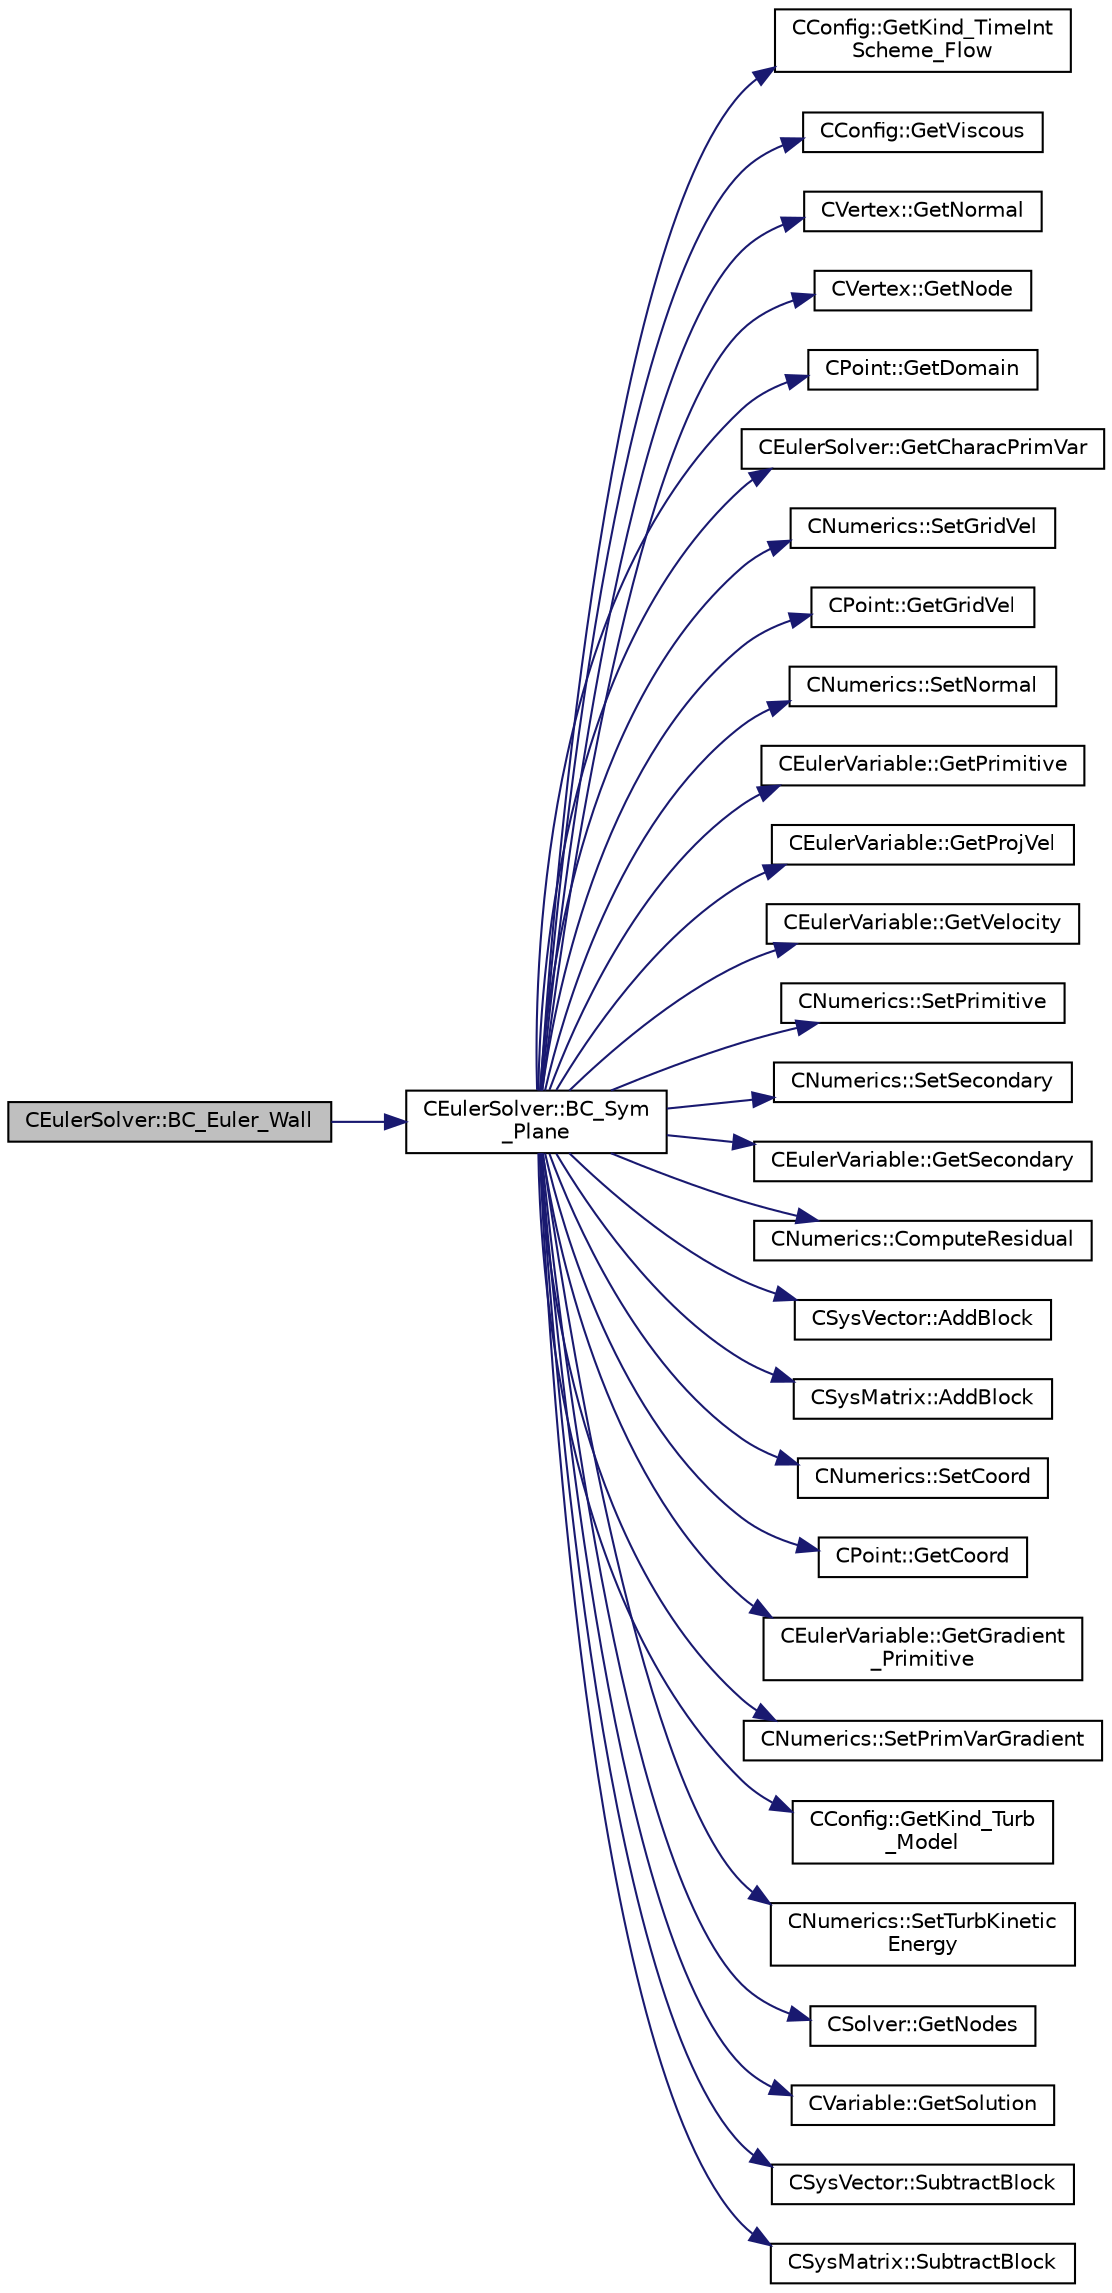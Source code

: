 digraph "CEulerSolver::BC_Euler_Wall"
{
  edge [fontname="Helvetica",fontsize="10",labelfontname="Helvetica",labelfontsize="10"];
  node [fontname="Helvetica",fontsize="10",shape=record];
  rankdir="LR";
  Node480 [label="CEulerSolver::BC_Euler_Wall",height=0.2,width=0.4,color="black", fillcolor="grey75", style="filled", fontcolor="black"];
  Node480 -> Node481 [color="midnightblue",fontsize="10",style="solid",fontname="Helvetica"];
  Node481 [label="CEulerSolver::BC_Sym\l_Plane",height=0.2,width=0.4,color="black", fillcolor="white", style="filled",URL="$class_c_euler_solver.html#a71ca5f93ed7a83463e87d5b4c27dc345",tooltip="Impose the symmetry boundary condition using the residual. "];
  Node481 -> Node482 [color="midnightblue",fontsize="10",style="solid",fontname="Helvetica"];
  Node482 [label="CConfig::GetKind_TimeInt\lScheme_Flow",height=0.2,width=0.4,color="black", fillcolor="white", style="filled",URL="$class_c_config.html#a20e5fd7b43cfd2bf2bcf5137f12bc635",tooltip="Get the kind of integration scheme (explicit or implicit) for the flow equations. ..."];
  Node481 -> Node483 [color="midnightblue",fontsize="10",style="solid",fontname="Helvetica"];
  Node483 [label="CConfig::GetViscous",height=0.2,width=0.4,color="black", fillcolor="white", style="filled",URL="$class_c_config.html#a2e9af0bd3e1f5ed865e81b627e94a662",tooltip="Determines if problem is viscous. "];
  Node481 -> Node484 [color="midnightblue",fontsize="10",style="solid",fontname="Helvetica"];
  Node484 [label="CVertex::GetNormal",height=0.2,width=0.4,color="black", fillcolor="white", style="filled",URL="$class_c_vertex.html#a0d289163c6f3384822fcb9ae86fc1c39",tooltip="Copy the the normal vector of a face. "];
  Node481 -> Node485 [color="midnightblue",fontsize="10",style="solid",fontname="Helvetica"];
  Node485 [label="CVertex::GetNode",height=0.2,width=0.4,color="black", fillcolor="white", style="filled",URL="$class_c_vertex.html#a95c513bf927464157ed96b6c79779a1f",tooltip="Get the node of the vertex. "];
  Node481 -> Node486 [color="midnightblue",fontsize="10",style="solid",fontname="Helvetica"];
  Node486 [label="CPoint::GetDomain",height=0.2,width=0.4,color="black", fillcolor="white", style="filled",URL="$class_c_point.html#a1d7e22a60d4cfef356af1cba2bab3e55",tooltip="For parallel computation, its indicates if a point must be computed or not. "];
  Node481 -> Node487 [color="midnightblue",fontsize="10",style="solid",fontname="Helvetica"];
  Node487 [label="CEulerSolver::GetCharacPrimVar",height=0.2,width=0.4,color="black", fillcolor="white", style="filled",URL="$class_c_euler_solver.html#a5000bb7537dd001499d436617e1421f7",tooltip="Value of the characteristic variables at the boundaries. "];
  Node481 -> Node488 [color="midnightblue",fontsize="10",style="solid",fontname="Helvetica"];
  Node488 [label="CNumerics::SetGridVel",height=0.2,width=0.4,color="black", fillcolor="white", style="filled",URL="$class_c_numerics.html#ae15b9e4ad2008444365109c434e24207",tooltip="Set the velocity of the computational grid. "];
  Node481 -> Node489 [color="midnightblue",fontsize="10",style="solid",fontname="Helvetica"];
  Node489 [label="CPoint::GetGridVel",height=0.2,width=0.4,color="black", fillcolor="white", style="filled",URL="$class_c_point.html#a62ec636f4a05ac578b582a053e8553f9",tooltip="Get the value of the grid velocity at the point. "];
  Node481 -> Node490 [color="midnightblue",fontsize="10",style="solid",fontname="Helvetica"];
  Node490 [label="CNumerics::SetNormal",height=0.2,width=0.4,color="black", fillcolor="white", style="filled",URL="$class_c_numerics.html#a41903d97957f351cd9ee63ca404985b1",tooltip="Set the value of the normal vector to the face between two points. "];
  Node481 -> Node491 [color="midnightblue",fontsize="10",style="solid",fontname="Helvetica"];
  Node491 [label="CEulerVariable::GetPrimitive",height=0.2,width=0.4,color="black", fillcolor="white", style="filled",URL="$class_c_euler_variable.html#ac74de02753701aa447cd3e125d8cab7d",tooltip="Get the primitive variables. "];
  Node481 -> Node492 [color="midnightblue",fontsize="10",style="solid",fontname="Helvetica"];
  Node492 [label="CEulerVariable::GetProjVel",height=0.2,width=0.4,color="black", fillcolor="white", style="filled",URL="$class_c_euler_variable.html#a38533a193a0d4207d457f176f8df7d4e",tooltip="Get the projected velocity in a unitary vector direction (compressible solver). "];
  Node481 -> Node493 [color="midnightblue",fontsize="10",style="solid",fontname="Helvetica"];
  Node493 [label="CEulerVariable::GetVelocity",height=0.2,width=0.4,color="black", fillcolor="white", style="filled",URL="$class_c_euler_variable.html#afb2ba375855bc63c9bc96227efaece99",tooltip="Get the velocity of the flow. "];
  Node481 -> Node494 [color="midnightblue",fontsize="10",style="solid",fontname="Helvetica"];
  Node494 [label="CNumerics::SetPrimitive",height=0.2,width=0.4,color="black", fillcolor="white", style="filled",URL="$class_c_numerics.html#af72b17d397adf09beed2e99e2daf895c",tooltip="Set the value of the primitive variables. "];
  Node481 -> Node495 [color="midnightblue",fontsize="10",style="solid",fontname="Helvetica"];
  Node495 [label="CNumerics::SetSecondary",height=0.2,width=0.4,color="black", fillcolor="white", style="filled",URL="$class_c_numerics.html#a6e34c34e24623507f06c184939f6656a",tooltip="Set the value of the primitive variables. "];
  Node481 -> Node496 [color="midnightblue",fontsize="10",style="solid",fontname="Helvetica"];
  Node496 [label="CEulerVariable::GetSecondary",height=0.2,width=0.4,color="black", fillcolor="white", style="filled",URL="$class_c_euler_variable.html#a999e78c8eff9a61acf2159ef3553d91c",tooltip="Get the primitive variables. "];
  Node481 -> Node497 [color="midnightblue",fontsize="10",style="solid",fontname="Helvetica"];
  Node497 [label="CNumerics::ComputeResidual",height=0.2,width=0.4,color="black", fillcolor="white", style="filled",URL="$class_c_numerics.html#abe734316e0047f463f059fd77a281958",tooltip="Compute the numerical residual. "];
  Node481 -> Node498 [color="midnightblue",fontsize="10",style="solid",fontname="Helvetica"];
  Node498 [label="CSysVector::AddBlock",height=0.2,width=0.4,color="black", fillcolor="white", style="filled",URL="$class_c_sys_vector.html#acd4c36df2ea0b7ad473944cff9bf5d72",tooltip="Add val_residual to the residual. "];
  Node481 -> Node499 [color="midnightblue",fontsize="10",style="solid",fontname="Helvetica"];
  Node499 [label="CSysMatrix::AddBlock",height=0.2,width=0.4,color="black", fillcolor="white", style="filled",URL="$class_c_sys_matrix.html#a85def3109e5aa5307268ca830a8f6522",tooltip="Adds the specified block to the sparse matrix. "];
  Node481 -> Node500 [color="midnightblue",fontsize="10",style="solid",fontname="Helvetica"];
  Node500 [label="CNumerics::SetCoord",height=0.2,width=0.4,color="black", fillcolor="white", style="filled",URL="$class_c_numerics.html#a5fa1089c7228d6d49677a633bbe3c890",tooltip="Set coordinates of the points. "];
  Node481 -> Node501 [color="midnightblue",fontsize="10",style="solid",fontname="Helvetica"];
  Node501 [label="CPoint::GetCoord",height=0.2,width=0.4,color="black", fillcolor="white", style="filled",URL="$class_c_point.html#a95fe081d22e96e190cb3edcbf0d6525f",tooltip="Get the coordinates dor the control volume. "];
  Node481 -> Node502 [color="midnightblue",fontsize="10",style="solid",fontname="Helvetica"];
  Node502 [label="CEulerVariable::GetGradient\l_Primitive",height=0.2,width=0.4,color="black", fillcolor="white", style="filled",URL="$class_c_euler_variable.html#aa39d2190dcc9d3da62123afae3ea6e36",tooltip="Get the value of the primitive variables gradient. "];
  Node481 -> Node503 [color="midnightblue",fontsize="10",style="solid",fontname="Helvetica"];
  Node503 [label="CNumerics::SetPrimVarGradient",height=0.2,width=0.4,color="black", fillcolor="white", style="filled",URL="$class_c_numerics.html#a22772ccb1c59b1267152d4cc9825a98a",tooltip="Set the gradient of the primitive variables. "];
  Node481 -> Node504 [color="midnightblue",fontsize="10",style="solid",fontname="Helvetica"];
  Node504 [label="CConfig::GetKind_Turb\l_Model",height=0.2,width=0.4,color="black", fillcolor="white", style="filled",URL="$class_c_config.html#a40aaed07fc5844d505d2c0b7076594d7",tooltip="Get the kind of the turbulence model. "];
  Node481 -> Node505 [color="midnightblue",fontsize="10",style="solid",fontname="Helvetica"];
  Node505 [label="CNumerics::SetTurbKinetic\lEnergy",height=0.2,width=0.4,color="black", fillcolor="white", style="filled",URL="$class_c_numerics.html#adb60105707161f121e6c9d79a2c80284",tooltip="Set the turbulent kinetic energy. "];
  Node481 -> Node506 [color="midnightblue",fontsize="10",style="solid",fontname="Helvetica"];
  Node506 [label="CSolver::GetNodes",height=0.2,width=0.4,color="black", fillcolor="white", style="filled",URL="$class_c_solver.html#af3198e52a2ea377bb765647b5e697197",tooltip="Allow outside access to the nodes of the solver, containing conservatives, primitives, etc. "];
  Node481 -> Node507 [color="midnightblue",fontsize="10",style="solid",fontname="Helvetica"];
  Node507 [label="CVariable::GetSolution",height=0.2,width=0.4,color="black", fillcolor="white", style="filled",URL="$class_c_variable.html#a261483e39c23c1de7cb9aea7e917c121",tooltip="Get the solution. "];
  Node481 -> Node508 [color="midnightblue",fontsize="10",style="solid",fontname="Helvetica"];
  Node508 [label="CSysVector::SubtractBlock",height=0.2,width=0.4,color="black", fillcolor="white", style="filled",URL="$class_c_sys_vector.html#a732b302ca148d38b442bfe7e096a81be",tooltip="Subtract val_residual to the residual. "];
  Node481 -> Node509 [color="midnightblue",fontsize="10",style="solid",fontname="Helvetica"];
  Node509 [label="CSysMatrix::SubtractBlock",height=0.2,width=0.4,color="black", fillcolor="white", style="filled",URL="$class_c_sys_matrix.html#af913d33707e948c30fff5a62773ef5c6",tooltip="Subtracts the specified block to the sparse matrix. "];
}
